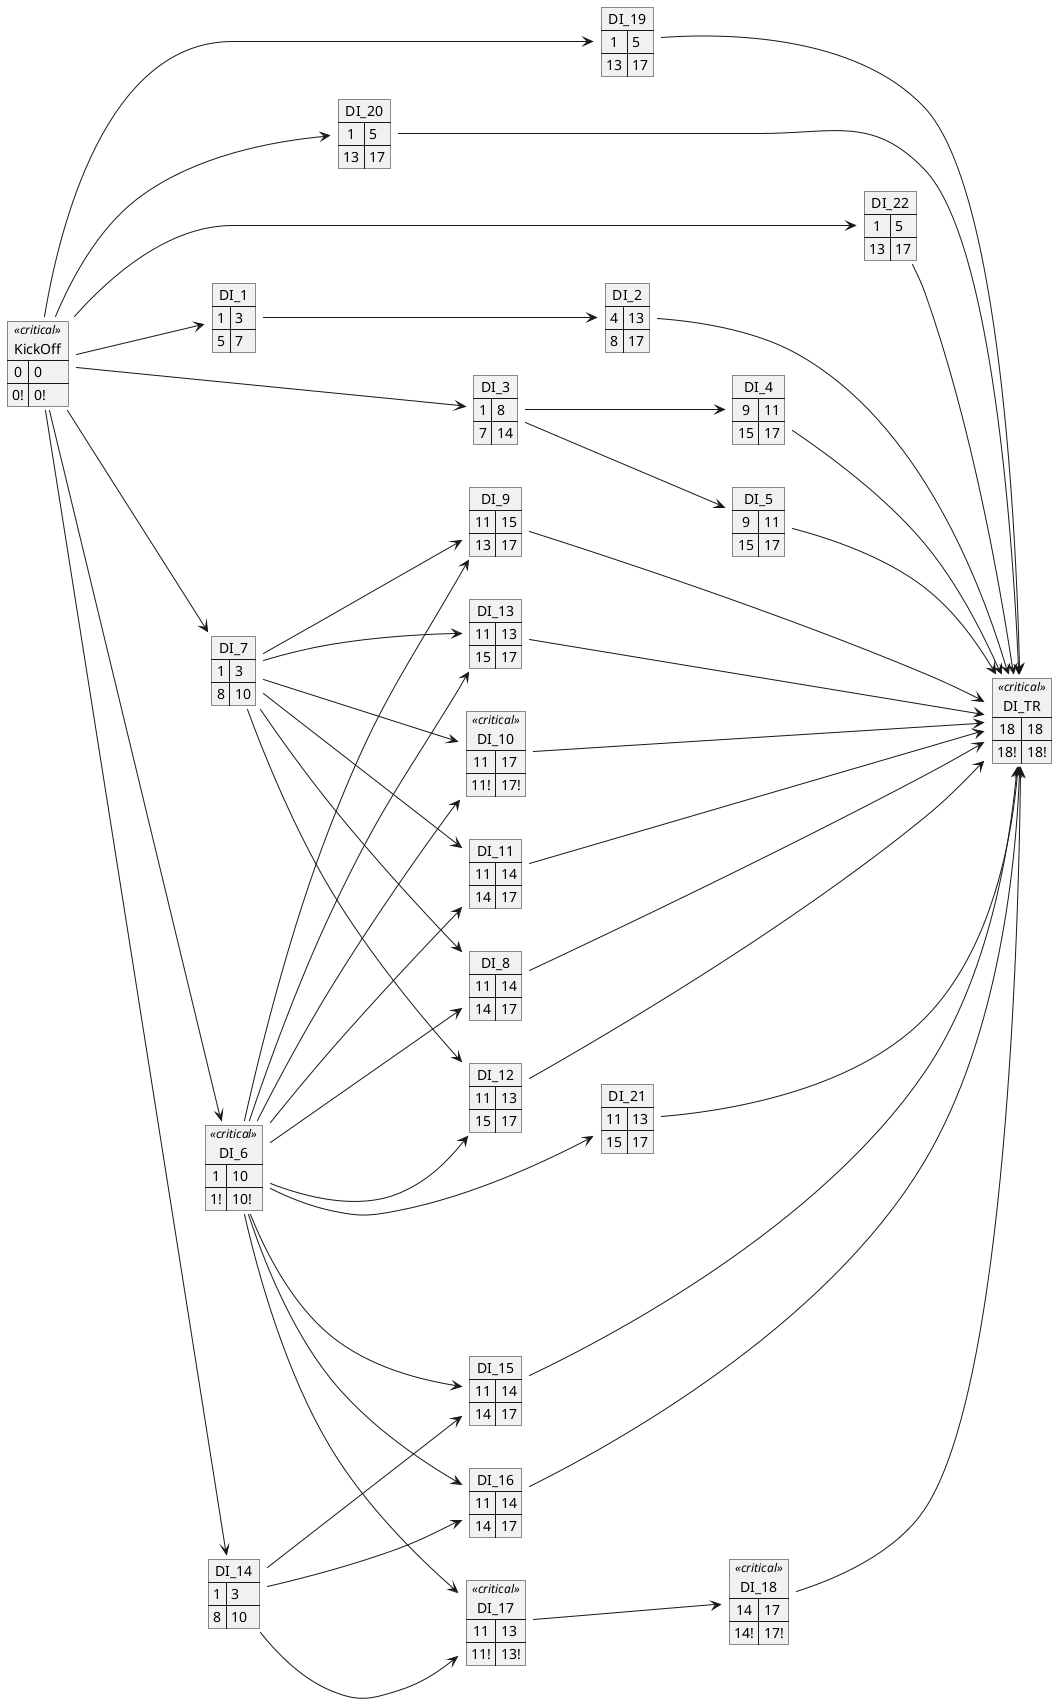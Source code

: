 @startuml
left to right direction
' Horizontal lines: -->, <--, <-->
' Vertical lines: ->, <-, <->

<style>
critical {
    BackGroundColor: red
}
</style>

map KickOff <<critical>> {
    0 => 0
    0! => 0!
}
map DI_1 {
    1 => 3
    5 => 7
}
KickOff ---> DI_1

map DI_3 {
    1 => 8
    7 => 14
}
KickOff ---> DI_3

map DI_6 <<critical>> {
    1 => 10
    1! => 10!
}
KickOff ---> DI_6

map DI_7 {
    1 => 3
    8 => 10
}
KickOff ---> DI_7

map DI_14 {
    1 => 3
    8 => 10
}
KickOff ---> DI_14

map DI_19 {
    1 => 5
    13 => 17
}
KickOff ---> DI_19

map DI_20 {
    1 => 5
    13 => 17
}
KickOff ---> DI_20

map DI_22 {
    1 => 5
    13 => 17
}
KickOff ---> DI_22

map DI_2 {
    4 => 13
    8 => 17
}
DI_1 ---> DI_2

map DI_4 {
    9 => 11
    15 => 17
}
DI_3 ---> DI_4

map DI_5 {
    9 => 11
    15 => 17
}
DI_3 ---> DI_5

map DI_8 {
    11 => 14
    14 => 17
}
DI_6 ---> DI_8
DI_7 ---> DI_8

map DI_9 {
    11 => 15
    13 => 17
}
DI_6 ---> DI_9
DI_7 ---> DI_9

map DI_10 <<critical>> {
    11 => 17
    11! => 17!
}
DI_6 ---> DI_10
DI_7 ---> DI_10

map DI_11 {
    11 => 14
    14 => 17
}
DI_6 ---> DI_11
DI_7 ---> DI_11

map DI_12 {
    11 => 13
    15 => 17
}
DI_6 ---> DI_12
DI_7 ---> DI_12

map DI_13 {
    11 => 13
    15 => 17
}
DI_6 ---> DI_13
DI_7 ---> DI_13

map DI_15 {
    11 => 14
    14 => 17
}
DI_6 ---> DI_15
DI_14 ---> DI_15

map DI_16 {
    11 => 14
    14 => 17
}
DI_6 ---> DI_16
DI_14 ---> DI_16

map DI_17 <<critical>> {
    11 => 13
    11! => 13!
}
DI_6 ---> DI_17
DI_14 ---> DI_17

map DI_18 <<critical>> {
    14 => 17
    14! => 17!
}
DI_17 ---> DI_18

map DI_21 {
    11 => 13
    15 => 17
}
DI_6 --> DI_21

map DI_TR <<critical>> {
    18 => 18
    18! => 18!
}
DI_2 ---> DI_TR
DI_4 ---> DI_TR
DI_5 ---> DI_TR
DI_8 ---> DI_TR
DI_9 ---> DI_TR
DI_10 ---> DI_TR
DI_11 ---> DI_TR
DI_12 ---> DI_TR
DI_13 ---> DI_TR
DI_15 ---> DI_TR
DI_16 ---> DI_TR
DI_18 ---> DI_TR
DI_19 ---> DI_TR
DI_20 ---> DI_TR
DI_21 --> DI_TR
DI_22 --> DI_TR

@enduml